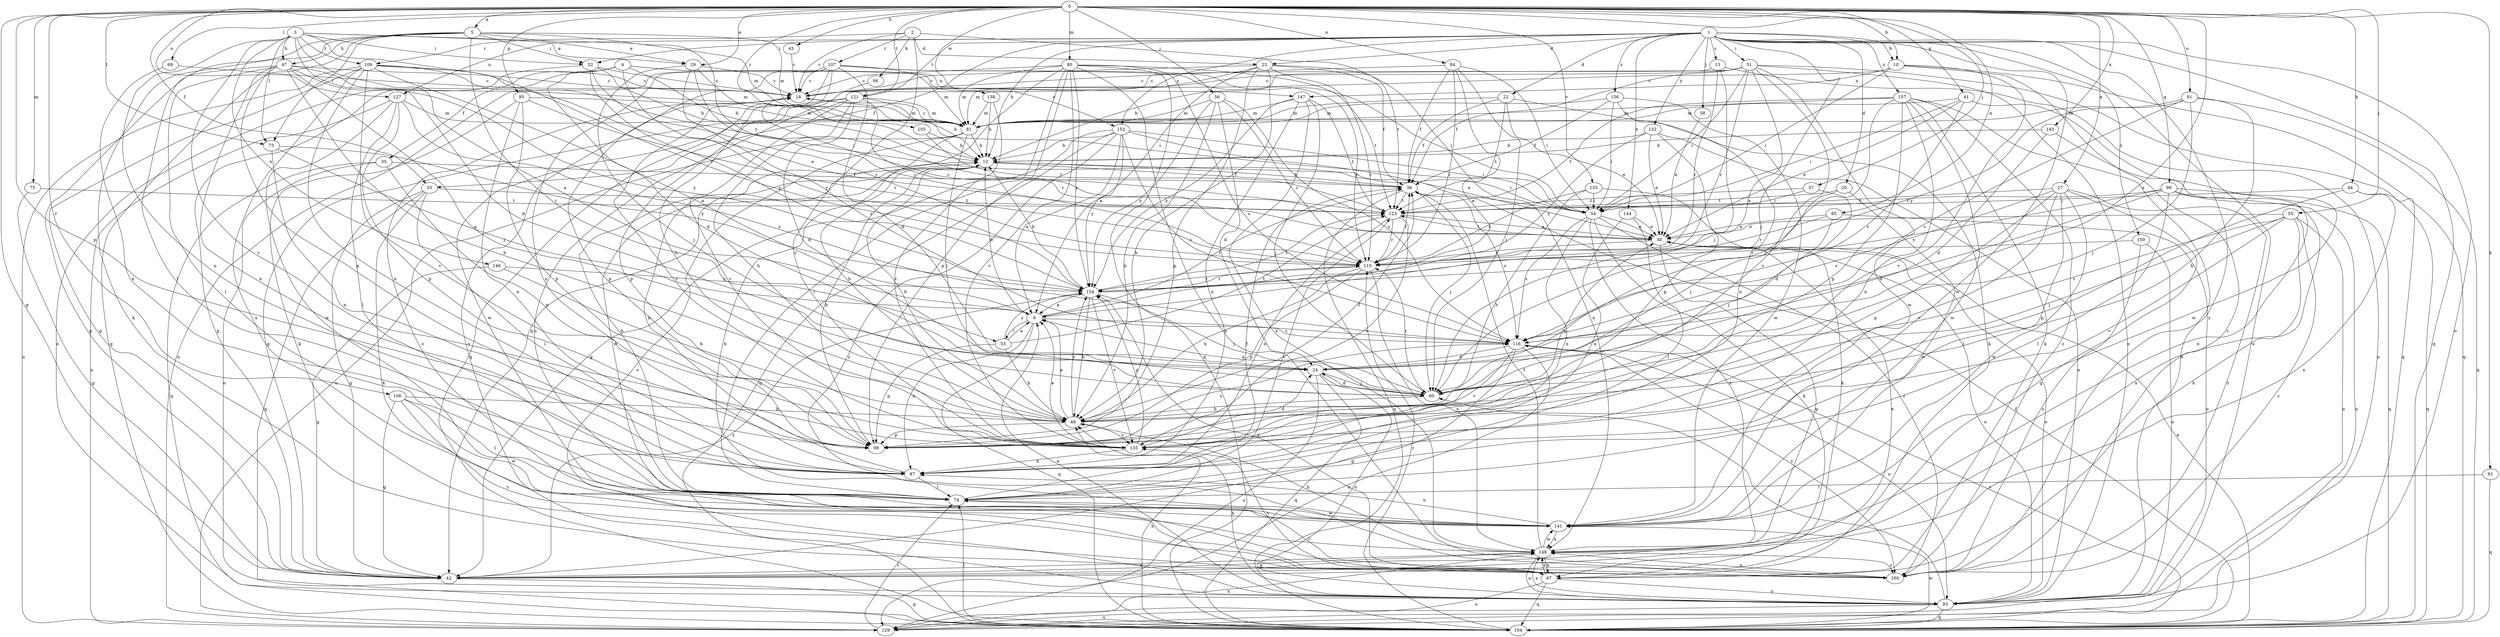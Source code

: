 strict digraph  {
0;
1;
2;
3;
4;
5;
6;
10;
12;
13;
18;
20;
22;
23;
24;
27;
29;
30;
33;
35;
36;
41;
42;
43;
44;
47;
48;
51;
52;
53;
54;
55;
56;
57;
58;
60;
61;
66;
67;
69;
73;
74;
75;
80;
81;
84;
85;
87;
91;
93;
95;
98;
99;
104;
105;
106;
107;
109;
110;
116;
121;
123;
127;
129;
133;
135;
138;
141;
143;
144;
146;
147;
148;
152;
153;
154;
156;
157;
159;
160;
0 -> 5  [label=a];
0 -> 10  [label=b];
0 -> 27  [label=e];
0 -> 29  [label=e];
0 -> 33  [label=f];
0 -> 41  [label=g];
0 -> 42  [label=g];
0 -> 43  [label=h];
0 -> 44  [label=h];
0 -> 55  [label=j];
0 -> 56  [label=j];
0 -> 57  [label=j];
0 -> 61  [label=k];
0 -> 69  [label=l];
0 -> 73  [label=l];
0 -> 75  [label=m];
0 -> 80  [label=m];
0 -> 84  [label=n];
0 -> 85  [label=n];
0 -> 91  [label=o];
0 -> 95  [label=p];
0 -> 98  [label=p];
0 -> 99  [label=q];
0 -> 105  [label=r];
0 -> 106  [label=r];
0 -> 116  [label=s];
0 -> 121  [label=t];
0 -> 127  [label=u];
0 -> 133  [label=v];
0 -> 138  [label=w];
0 -> 143  [label=x];
1 -> 10  [label=b];
1 -> 12  [label=b];
1 -> 13  [label=c];
1 -> 20  [label=d];
1 -> 22  [label=d];
1 -> 23  [label=d];
1 -> 33  [label=f];
1 -> 51  [label=i];
1 -> 52  [label=i];
1 -> 58  [label=j];
1 -> 60  [label=j];
1 -> 93  [label=o];
1 -> 104  [label=q];
1 -> 121  [label=t];
1 -> 127  [label=u];
1 -> 129  [label=u];
1 -> 141  [label=w];
1 -> 144  [label=x];
1 -> 152  [label=y];
1 -> 153  [label=y];
1 -> 156  [label=z];
1 -> 157  [label=z];
1 -> 159  [label=z];
1 -> 160  [label=z];
2 -> 18  [label=c];
2 -> 23  [label=d];
2 -> 66  [label=k];
2 -> 107  [label=r];
2 -> 109  [label=r];
2 -> 123  [label=t];
2 -> 135  [label=v];
3 -> 6  [label=a];
3 -> 24  [label=d];
3 -> 29  [label=e];
3 -> 47  [label=h];
3 -> 52  [label=i];
3 -> 73  [label=l];
3 -> 81  [label=m];
3 -> 87  [label=n];
3 -> 109  [label=r];
3 -> 110  [label=r];
3 -> 135  [label=v];
3 -> 146  [label=x];
4 -> 12  [label=b];
4 -> 24  [label=d];
4 -> 35  [label=f];
4 -> 42  [label=g];
4 -> 147  [label=x];
4 -> 153  [label=y];
4 -> 154  [label=y];
5 -> 29  [label=e];
5 -> 47  [label=h];
5 -> 52  [label=i];
5 -> 53  [label=i];
5 -> 67  [label=k];
5 -> 73  [label=l];
5 -> 74  [label=l];
5 -> 81  [label=m];
5 -> 104  [label=q];
5 -> 123  [label=t];
6 -> 12  [label=b];
6 -> 36  [label=f];
6 -> 53  [label=i];
6 -> 87  [label=n];
6 -> 104  [label=q];
6 -> 116  [label=s];
10 -> 18  [label=c];
10 -> 54  [label=i];
10 -> 104  [label=q];
10 -> 135  [label=v];
10 -> 147  [label=x];
10 -> 160  [label=z];
12 -> 36  [label=f];
12 -> 48  [label=h];
12 -> 54  [label=i];
12 -> 141  [label=w];
13 -> 18  [label=c];
13 -> 60  [label=j];
13 -> 110  [label=r];
13 -> 129  [label=u];
18 -> 81  [label=m];
18 -> 98  [label=p];
20 -> 60  [label=j];
20 -> 123  [label=t];
20 -> 141  [label=w];
22 -> 30  [label=e];
22 -> 36  [label=f];
22 -> 67  [label=k];
22 -> 81  [label=m];
22 -> 123  [label=t];
23 -> 6  [label=a];
23 -> 18  [label=c];
23 -> 36  [label=f];
23 -> 48  [label=h];
23 -> 81  [label=m];
23 -> 98  [label=p];
23 -> 110  [label=r];
23 -> 148  [label=x];
24 -> 60  [label=j];
24 -> 93  [label=o];
24 -> 104  [label=q];
24 -> 129  [label=u];
27 -> 42  [label=g];
27 -> 74  [label=l];
27 -> 98  [label=p];
27 -> 116  [label=s];
27 -> 123  [label=t];
27 -> 135  [label=v];
27 -> 141  [label=w];
27 -> 160  [label=z];
29 -> 18  [label=c];
29 -> 54  [label=i];
29 -> 60  [label=j];
29 -> 110  [label=r];
29 -> 116  [label=s];
30 -> 18  [label=c];
30 -> 42  [label=g];
30 -> 93  [label=o];
30 -> 110  [label=r];
30 -> 123  [label=t];
33 -> 42  [label=g];
33 -> 67  [label=k];
33 -> 74  [label=l];
33 -> 104  [label=q];
33 -> 123  [label=t];
35 -> 36  [label=f];
35 -> 93  [label=o];
35 -> 98  [label=p];
35 -> 104  [label=q];
36 -> 12  [label=b];
36 -> 60  [label=j];
36 -> 104  [label=q];
36 -> 116  [label=s];
36 -> 123  [label=t];
41 -> 30  [label=e];
41 -> 54  [label=i];
41 -> 81  [label=m];
41 -> 116  [label=s];
41 -> 141  [label=w];
42 -> 30  [label=e];
42 -> 104  [label=q];
42 -> 148  [label=x];
42 -> 154  [label=y];
43 -> 18  [label=c];
44 -> 54  [label=i];
44 -> 98  [label=p];
44 -> 104  [label=q];
44 -> 148  [label=x];
47 -> 18  [label=c];
47 -> 42  [label=g];
47 -> 48  [label=h];
47 -> 60  [label=j];
47 -> 74  [label=l];
47 -> 81  [label=m];
47 -> 87  [label=n];
47 -> 98  [label=p];
47 -> 154  [label=y];
48 -> 6  [label=a];
48 -> 30  [label=e];
48 -> 36  [label=f];
48 -> 98  [label=p];
48 -> 135  [label=v];
48 -> 154  [label=y];
51 -> 6  [label=a];
51 -> 12  [label=b];
51 -> 18  [label=c];
51 -> 36  [label=f];
51 -> 54  [label=i];
51 -> 93  [label=o];
51 -> 104  [label=q];
51 -> 110  [label=r];
51 -> 135  [label=v];
51 -> 141  [label=w];
52 -> 12  [label=b];
52 -> 18  [label=c];
52 -> 93  [label=o];
52 -> 110  [label=r];
52 -> 154  [label=y];
53 -> 6  [label=a];
53 -> 48  [label=h];
53 -> 98  [label=p];
53 -> 123  [label=t];
53 -> 154  [label=y];
54 -> 30  [label=e];
54 -> 67  [label=k];
54 -> 87  [label=n];
54 -> 116  [label=s];
54 -> 148  [label=x];
54 -> 160  [label=z];
55 -> 30  [label=e];
55 -> 60  [label=j];
55 -> 93  [label=o];
55 -> 116  [label=s];
55 -> 135  [label=v];
55 -> 148  [label=x];
55 -> 160  [label=z];
56 -> 24  [label=d];
56 -> 48  [label=h];
56 -> 81  [label=m];
56 -> 110  [label=r];
56 -> 116  [label=s];
56 -> 154  [label=y];
57 -> 24  [label=d];
57 -> 54  [label=i];
57 -> 123  [label=t];
58 -> 30  [label=e];
60 -> 6  [label=a];
60 -> 24  [label=d];
60 -> 48  [label=h];
60 -> 110  [label=r];
61 -> 74  [label=l];
61 -> 104  [label=q];
66 -> 160  [label=z];
67 -> 93  [label=o];
67 -> 104  [label=q];
67 -> 129  [label=u];
67 -> 135  [label=v];
67 -> 148  [label=x];
67 -> 154  [label=y];
69 -> 18  [label=c];
69 -> 87  [label=n];
73 -> 6  [label=a];
73 -> 87  [label=n];
73 -> 154  [label=y];
74 -> 12  [label=b];
74 -> 36  [label=f];
74 -> 123  [label=t];
74 -> 141  [label=w];
75 -> 42  [label=g];
75 -> 123  [label=t];
80 -> 18  [label=c];
80 -> 42  [label=g];
80 -> 74  [label=l];
80 -> 81  [label=m];
80 -> 98  [label=p];
80 -> 104  [label=q];
80 -> 116  [label=s];
80 -> 123  [label=t];
80 -> 135  [label=v];
80 -> 154  [label=y];
80 -> 160  [label=z];
81 -> 12  [label=b];
81 -> 18  [label=c];
81 -> 48  [label=h];
81 -> 60  [label=j];
81 -> 93  [label=o];
81 -> 129  [label=u];
84 -> 6  [label=a];
84 -> 18  [label=c];
84 -> 36  [label=f];
84 -> 54  [label=i];
84 -> 60  [label=j];
84 -> 110  [label=r];
85 -> 30  [label=e];
85 -> 60  [label=j];
85 -> 93  [label=o];
85 -> 110  [label=r];
87 -> 12  [label=b];
87 -> 74  [label=l];
91 -> 48  [label=h];
91 -> 60  [label=j];
91 -> 81  [label=m];
91 -> 104  [label=q];
91 -> 116  [label=s];
91 -> 154  [label=y];
93 -> 6  [label=a];
93 -> 30  [label=e];
93 -> 48  [label=h];
93 -> 60  [label=j];
93 -> 104  [label=q];
93 -> 129  [label=u];
93 -> 148  [label=x];
95 -> 67  [label=k];
95 -> 81  [label=m];
95 -> 87  [label=n];
95 -> 98  [label=p];
95 -> 110  [label=r];
98 -> 12  [label=b];
98 -> 116  [label=s];
99 -> 24  [label=d];
99 -> 67  [label=k];
99 -> 74  [label=l];
99 -> 104  [label=q];
99 -> 123  [label=t];
99 -> 129  [label=u];
99 -> 154  [label=y];
104 -> 30  [label=e];
104 -> 36  [label=f];
104 -> 48  [label=h];
104 -> 74  [label=l];
104 -> 110  [label=r];
104 -> 116  [label=s];
104 -> 141  [label=w];
105 -> 12  [label=b];
105 -> 123  [label=t];
106 -> 42  [label=g];
106 -> 48  [label=h];
106 -> 74  [label=l];
106 -> 141  [label=w];
106 -> 160  [label=z];
107 -> 18  [label=c];
107 -> 24  [label=d];
107 -> 48  [label=h];
107 -> 54  [label=i];
107 -> 81  [label=m];
107 -> 87  [label=n];
107 -> 93  [label=o];
107 -> 104  [label=q];
107 -> 110  [label=r];
107 -> 129  [label=u];
109 -> 6  [label=a];
109 -> 18  [label=c];
109 -> 30  [label=e];
109 -> 42  [label=g];
109 -> 54  [label=i];
109 -> 87  [label=n];
109 -> 129  [label=u];
109 -> 135  [label=v];
109 -> 148  [label=x];
110 -> 36  [label=f];
110 -> 48  [label=h];
110 -> 98  [label=p];
110 -> 148  [label=x];
110 -> 154  [label=y];
116 -> 24  [label=d];
116 -> 42  [label=g];
116 -> 93  [label=o];
116 -> 129  [label=u];
116 -> 135  [label=v];
116 -> 160  [label=z];
121 -> 12  [label=b];
121 -> 24  [label=d];
121 -> 42  [label=g];
121 -> 48  [label=h];
121 -> 81  [label=m];
121 -> 98  [label=p];
121 -> 110  [label=r];
121 -> 135  [label=v];
121 -> 141  [label=w];
123 -> 30  [label=e];
123 -> 87  [label=n];
123 -> 110  [label=r];
123 -> 135  [label=v];
127 -> 74  [label=l];
127 -> 81  [label=m];
127 -> 98  [label=p];
127 -> 116  [label=s];
127 -> 129  [label=u];
127 -> 141  [label=w];
129 -> 74  [label=l];
129 -> 148  [label=x];
133 -> 48  [label=h];
133 -> 54  [label=i];
133 -> 67  [label=k];
133 -> 110  [label=r];
135 -> 6  [label=a];
135 -> 18  [label=c];
135 -> 24  [label=d];
135 -> 87  [label=n];
135 -> 154  [label=y];
138 -> 12  [label=b];
138 -> 81  [label=m];
138 -> 135  [label=v];
141 -> 12  [label=b];
141 -> 87  [label=n];
141 -> 148  [label=x];
143 -> 12  [label=b];
143 -> 24  [label=d];
143 -> 148  [label=x];
144 -> 30  [label=e];
144 -> 74  [label=l];
144 -> 87  [label=n];
146 -> 42  [label=g];
146 -> 48  [label=h];
146 -> 154  [label=y];
147 -> 60  [label=j];
147 -> 81  [label=m];
147 -> 87  [label=n];
147 -> 123  [label=t];
147 -> 148  [label=x];
147 -> 154  [label=y];
148 -> 36  [label=f];
148 -> 42  [label=g];
148 -> 48  [label=h];
148 -> 67  [label=k];
148 -> 93  [label=o];
148 -> 141  [label=w];
148 -> 160  [label=z];
152 -> 12  [label=b];
152 -> 30  [label=e];
152 -> 93  [label=o];
152 -> 98  [label=p];
152 -> 154  [label=y];
153 -> 6  [label=a];
153 -> 12  [label=b];
153 -> 30  [label=e];
153 -> 42  [label=g];
153 -> 54  [label=i];
153 -> 104  [label=q];
153 -> 116  [label=s];
153 -> 154  [label=y];
153 -> 160  [label=z];
154 -> 6  [label=a];
154 -> 12  [label=b];
154 -> 48  [label=h];
154 -> 60  [label=j];
154 -> 110  [label=r];
154 -> 123  [label=t];
154 -> 135  [label=v];
156 -> 36  [label=f];
156 -> 54  [label=i];
156 -> 81  [label=m];
156 -> 87  [label=n];
156 -> 141  [label=w];
157 -> 60  [label=j];
157 -> 67  [label=k];
157 -> 81  [label=m];
157 -> 87  [label=n];
157 -> 93  [label=o];
157 -> 98  [label=p];
157 -> 123  [label=t];
157 -> 141  [label=w];
157 -> 160  [label=z];
159 -> 93  [label=o];
159 -> 110  [label=r];
159 -> 160  [label=z];
160 -> 18  [label=c];
160 -> 74  [label=l];
160 -> 148  [label=x];
}
